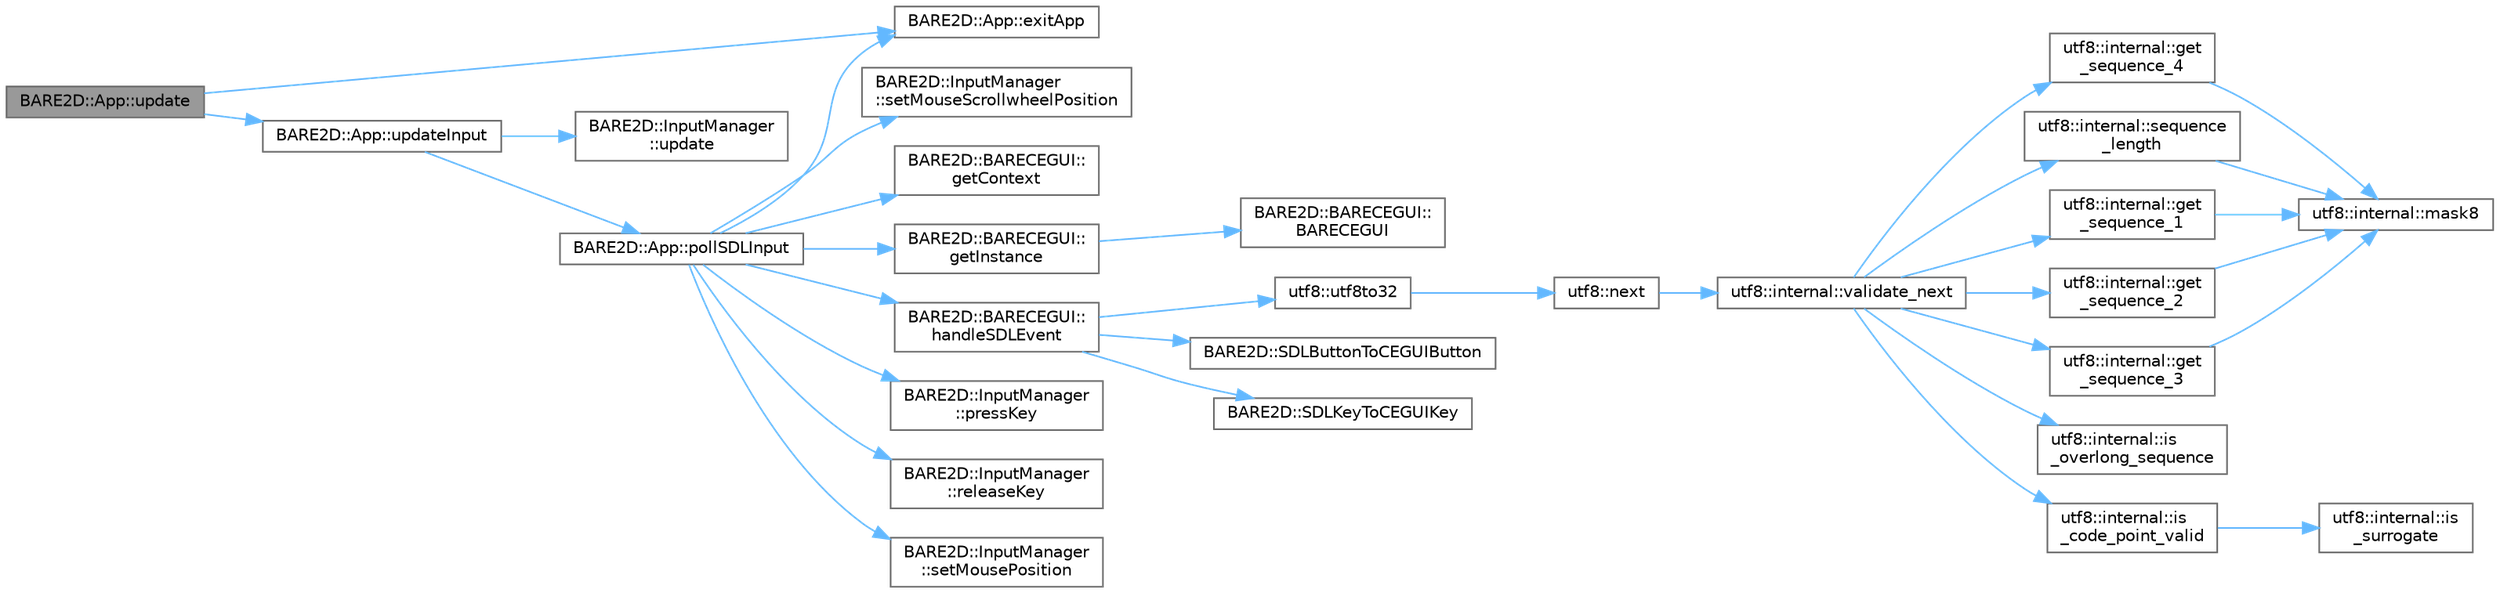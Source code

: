 digraph "BARE2D::App::update"
{
 // INTERACTIVE_SVG=YES
 // LATEX_PDF_SIZE
  bgcolor="transparent";
  edge [fontname=Helvetica,fontsize=10,labelfontname=Helvetica,labelfontsize=10];
  node [fontname=Helvetica,fontsize=10,shape=box,height=0.2,width=0.4];
  rankdir="LR";
  Node1 [label="BARE2D::App::update",height=0.2,width=0.4,color="gray40", fillcolor="grey60", style="filled", fontcolor="black",tooltip="Updates input, output, etc. Only for internal use."];
  Node1 -> Node2 [color="steelblue1",style="solid"];
  Node2 [label="BARE2D::App::exitApp",height=0.2,width=0.4,color="grey40", fillcolor="white", style="filled",URL="$class_b_a_r_e2_d_1_1_app.html#a1e4549ad082fd4afee1503611fb65ad1",tooltip="Calls the screen's exit function, and then cleans this class up for destruction."];
  Node1 -> Node3 [color="steelblue1",style="solid"];
  Node3 [label="BARE2D::App::updateInput",height=0.2,width=0.4,color="grey40", fillcolor="white", style="filled",URL="$class_b_a_r_e2_d_1_1_app.html#a88670d45389ef8ac5211227debf322e2",tooltip="Updates any input, and throws it down the pipeline!"];
  Node3 -> Node4 [color="steelblue1",style="solid"];
  Node4 [label="BARE2D::App::pollSDLInput",height=0.2,width=0.4,color="grey40", fillcolor="white", style="filled",URL="$class_b_a_r_e2_d_1_1_app.html#af9894f9e43d2620a21db76752fdb7fc4",tooltip="Polls inputs from SDL and updates the inputmanager as appropriate."];
  Node4 -> Node2 [color="steelblue1",style="solid"];
  Node4 -> Node5 [color="steelblue1",style="solid"];
  Node5 [label="BARE2D::BARECEGUI::\lgetContext",height=0.2,width=0.4,color="grey40", fillcolor="white", style="filled",URL="$class_b_a_r_e2_d_1_1_b_a_r_e_c_e_g_u_i.html#aecad6d159917b2821f9fcb4429adccea",tooltip=" "];
  Node4 -> Node6 [color="steelblue1",style="solid"];
  Node6 [label="BARE2D::BARECEGUI::\lgetInstance",height=0.2,width=0.4,color="grey40", fillcolor="white", style="filled",URL="$class_b_a_r_e2_d_1_1_b_a_r_e_c_e_g_u_i.html#ab3f339793671b90bb449bf17a9d953ca",tooltip=" "];
  Node6 -> Node7 [color="steelblue1",style="solid"];
  Node7 [label="BARE2D::BARECEGUI::\lBARECEGUI",height=0.2,width=0.4,color="grey40", fillcolor="white", style="filled",URL="$class_b_a_r_e2_d_1_1_b_a_r_e_c_e_g_u_i.html#ade528b2e05e0562fd5ecda850a49ec14",tooltip=" "];
  Node4 -> Node8 [color="steelblue1",style="solid"];
  Node8 [label="BARE2D::BARECEGUI::\lhandleSDLEvent",height=0.2,width=0.4,color="grey40", fillcolor="white", style="filled",URL="$class_b_a_r_e2_d_1_1_b_a_r_e_c_e_g_u_i.html#a770264d8c510bbfe0585abe493011ed7",tooltip="Handles and propagates input."];
  Node8 -> Node9 [color="steelblue1",style="solid"];
  Node9 [label="BARE2D::SDLButtonToCEGUIButton",height=0.2,width=0.4,color="grey40", fillcolor="white", style="filled",URL="$namespace_b_a_r_e2_d.html#add368291490f34b060048b5cbb5245f9",tooltip=" "];
  Node8 -> Node10 [color="steelblue1",style="solid"];
  Node10 [label="BARE2D::SDLKeyToCEGUIKey",height=0.2,width=0.4,color="grey40", fillcolor="white", style="filled",URL="$namespace_b_a_r_e2_d.html#a4308f8684a05ffbf8ef36cd49541765b",tooltip=" "];
  Node8 -> Node11 [color="steelblue1",style="solid"];
  Node11 [label="utf8::utf8to32",height=0.2,width=0.4,color="grey40", fillcolor="white", style="filled",URL="$namespaceutf8.html#a8020ed399788dca779663adf061ed718",tooltip=" "];
  Node11 -> Node12 [color="steelblue1",style="solid"];
  Node12 [label="utf8::next",height=0.2,width=0.4,color="grey40", fillcolor="white", style="filled",URL="$namespaceutf8.html#afc093dfde66a6f52cb4a5caefe0e580d",tooltip=" "];
  Node12 -> Node13 [color="steelblue1",style="solid"];
  Node13 [label="utf8::internal::validate_next",height=0.2,width=0.4,color="grey40", fillcolor="white", style="filled",URL="$namespaceutf8_1_1internal.html#abe95547575fcc81911e381df03f8ebfe",tooltip=" "];
  Node13 -> Node14 [color="steelblue1",style="solid"];
  Node14 [label="utf8::internal::get\l_sequence_1",height=0.2,width=0.4,color="grey40", fillcolor="white", style="filled",URL="$namespaceutf8_1_1internal.html#a6e5df73716136aec55e8fcf3309038b6",tooltip="get_sequence_x functions decode utf-8 sequences of the length x"];
  Node14 -> Node15 [color="steelblue1",style="solid"];
  Node15 [label="utf8::internal::mask8",height=0.2,width=0.4,color="grey40", fillcolor="white", style="filled",URL="$namespaceutf8_1_1internal.html#adf6e0469e279b9562aa461b4c3c1e7e4",tooltip=" "];
  Node13 -> Node16 [color="steelblue1",style="solid"];
  Node16 [label="utf8::internal::get\l_sequence_2",height=0.2,width=0.4,color="grey40", fillcolor="white", style="filled",URL="$namespaceutf8_1_1internal.html#a9d641b9546be985f9f0fd4955ac42a24",tooltip=" "];
  Node16 -> Node15 [color="steelblue1",style="solid"];
  Node13 -> Node17 [color="steelblue1",style="solid"];
  Node17 [label="utf8::internal::get\l_sequence_3",height=0.2,width=0.4,color="grey40", fillcolor="white", style="filled",URL="$namespaceutf8_1_1internal.html#ac1809a1fb3fa6983d64a0d3a39646008",tooltip=" "];
  Node17 -> Node15 [color="steelblue1",style="solid"];
  Node13 -> Node18 [color="steelblue1",style="solid"];
  Node18 [label="utf8::internal::get\l_sequence_4",height=0.2,width=0.4,color="grey40", fillcolor="white", style="filled",URL="$namespaceutf8_1_1internal.html#ad1958e7c6746ba6b1fbb0d81b88b346c",tooltip=" "];
  Node18 -> Node15 [color="steelblue1",style="solid"];
  Node13 -> Node19 [color="steelblue1",style="solid"];
  Node19 [label="utf8::internal::is\l_code_point_valid",height=0.2,width=0.4,color="grey40", fillcolor="white", style="filled",URL="$namespaceutf8_1_1internal.html#a97b553137aaeda6e8ca6f8d46f78fd79",tooltip=" "];
  Node19 -> Node20 [color="steelblue1",style="solid"];
  Node20 [label="utf8::internal::is\l_surrogate",height=0.2,width=0.4,color="grey40", fillcolor="white", style="filled",URL="$namespaceutf8_1_1internal.html#a31a185a6bc8b9bf454191a8a95a93595",tooltip=" "];
  Node13 -> Node21 [color="steelblue1",style="solid"];
  Node21 [label="utf8::internal::is\l_overlong_sequence",height=0.2,width=0.4,color="grey40", fillcolor="white", style="filled",URL="$namespaceutf8_1_1internal.html#a3160f6f24dff465f64f83cb0e66995c6",tooltip=" "];
  Node13 -> Node22 [color="steelblue1",style="solid"];
  Node22 [label="utf8::internal::sequence\l_length",height=0.2,width=0.4,color="grey40", fillcolor="white", style="filled",URL="$namespaceutf8_1_1internal.html#adb347cc81d32ebb0fd22d849f7bff5ea",tooltip=" "];
  Node22 -> Node15 [color="steelblue1",style="solid"];
  Node4 -> Node23 [color="steelblue1",style="solid"];
  Node23 [label="BARE2D::InputManager\l::pressKey",height=0.2,width=0.4,color="grey40", fillcolor="white", style="filled",URL="$class_b_a_r_e2_d_1_1_input_manager.html#a3a1cea0b15ba38865bbf446e2ef3fc1d",tooltip="Sets a key as 'pressed'."];
  Node4 -> Node24 [color="steelblue1",style="solid"];
  Node24 [label="BARE2D::InputManager\l::releaseKey",height=0.2,width=0.4,color="grey40", fillcolor="white", style="filled",URL="$class_b_a_r_e2_d_1_1_input_manager.html#a235d3c2a87ddf27e8544a0bafc3000a0",tooltip="Sets a key as 'released'."];
  Node4 -> Node25 [color="steelblue1",style="solid"];
  Node25 [label="BARE2D::InputManager\l::setMousePosition",height=0.2,width=0.4,color="grey40", fillcolor="white", style="filled",URL="$class_b_a_r_e2_d_1_1_input_manager.html#a3d72db48544d6a6d347af02889e7e1d6",tooltip="Sets the mouse position to (x,y)"];
  Node4 -> Node26 [color="steelblue1",style="solid"];
  Node26 [label="BARE2D::InputManager\l::setMouseScrollwheelPosition",height=0.2,width=0.4,color="grey40", fillcolor="white", style="filled",URL="$class_b_a_r_e2_d_1_1_input_manager.html#ab8ca096f8108649a0e5b9be5e370e36c",tooltip="Sets the \"position\" of the scrollwheel - essentially, how much it has moved since the last frame."];
  Node3 -> Node27 [color="steelblue1",style="solid"];
  Node27 [label="BARE2D::InputManager\l::update",height=0.2,width=0.4,color="grey40", fillcolor="white", style="filled",URL="$class_b_a_r_e2_d_1_1_input_manager.html#aeb65fb759f479815950177c2fcdd7433",tooltip="Updates the inputmanager. Should be called every frame."];
}

